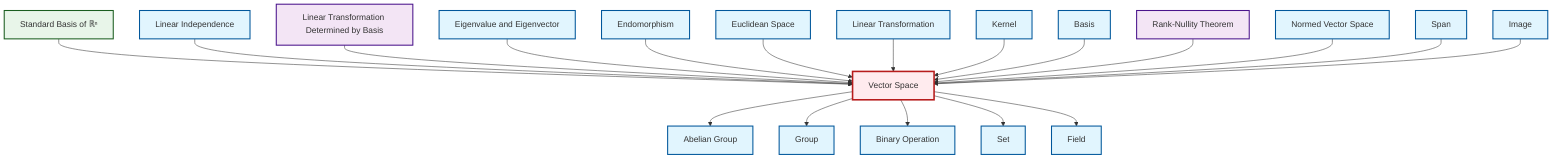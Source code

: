 graph TD
    classDef definition fill:#e1f5fe,stroke:#01579b,stroke-width:2px
    classDef theorem fill:#f3e5f5,stroke:#4a148c,stroke-width:2px
    classDef axiom fill:#fff3e0,stroke:#e65100,stroke-width:2px
    classDef example fill:#e8f5e9,stroke:#1b5e20,stroke-width:2px
    classDef current fill:#ffebee,stroke:#b71c1c,stroke-width:3px
    thm-linear-transformation-basis["Linear Transformation Determined by Basis"]:::theorem
    def-kernel["Kernel"]:::definition
    def-eigenvalue-eigenvector["Eigenvalue and Eigenvector"]:::definition
    def-basis["Basis"]:::definition
    def-normed-vector-space["Normed Vector Space"]:::definition
    def-linear-transformation["Linear Transformation"]:::definition
    def-binary-operation["Binary Operation"]:::definition
    def-euclidean-space["Euclidean Space"]:::definition
    def-abelian-group["Abelian Group"]:::definition
    def-span["Span"]:::definition
    def-vector-space["Vector Space"]:::definition
    def-image["Image"]:::definition
    thm-rank-nullity["Rank-Nullity Theorem"]:::theorem
    def-linear-independence["Linear Independence"]:::definition
    def-group["Group"]:::definition
    def-set["Set"]:::definition
    ex-standard-basis-rn["Standard Basis of ℝⁿ"]:::example
    def-endomorphism["Endomorphism"]:::definition
    def-field["Field"]:::definition
    def-vector-space --> def-abelian-group
    ex-standard-basis-rn --> def-vector-space
    def-linear-independence --> def-vector-space
    thm-linear-transformation-basis --> def-vector-space
    def-eigenvalue-eigenvector --> def-vector-space
    def-endomorphism --> def-vector-space
    def-euclidean-space --> def-vector-space
    def-vector-space --> def-group
    def-linear-transformation --> def-vector-space
    def-kernel --> def-vector-space
    def-basis --> def-vector-space
    thm-rank-nullity --> def-vector-space
    def-normed-vector-space --> def-vector-space
    def-vector-space --> def-binary-operation
    def-span --> def-vector-space
    def-vector-space --> def-set
    def-vector-space --> def-field
    def-image --> def-vector-space
    class def-vector-space current